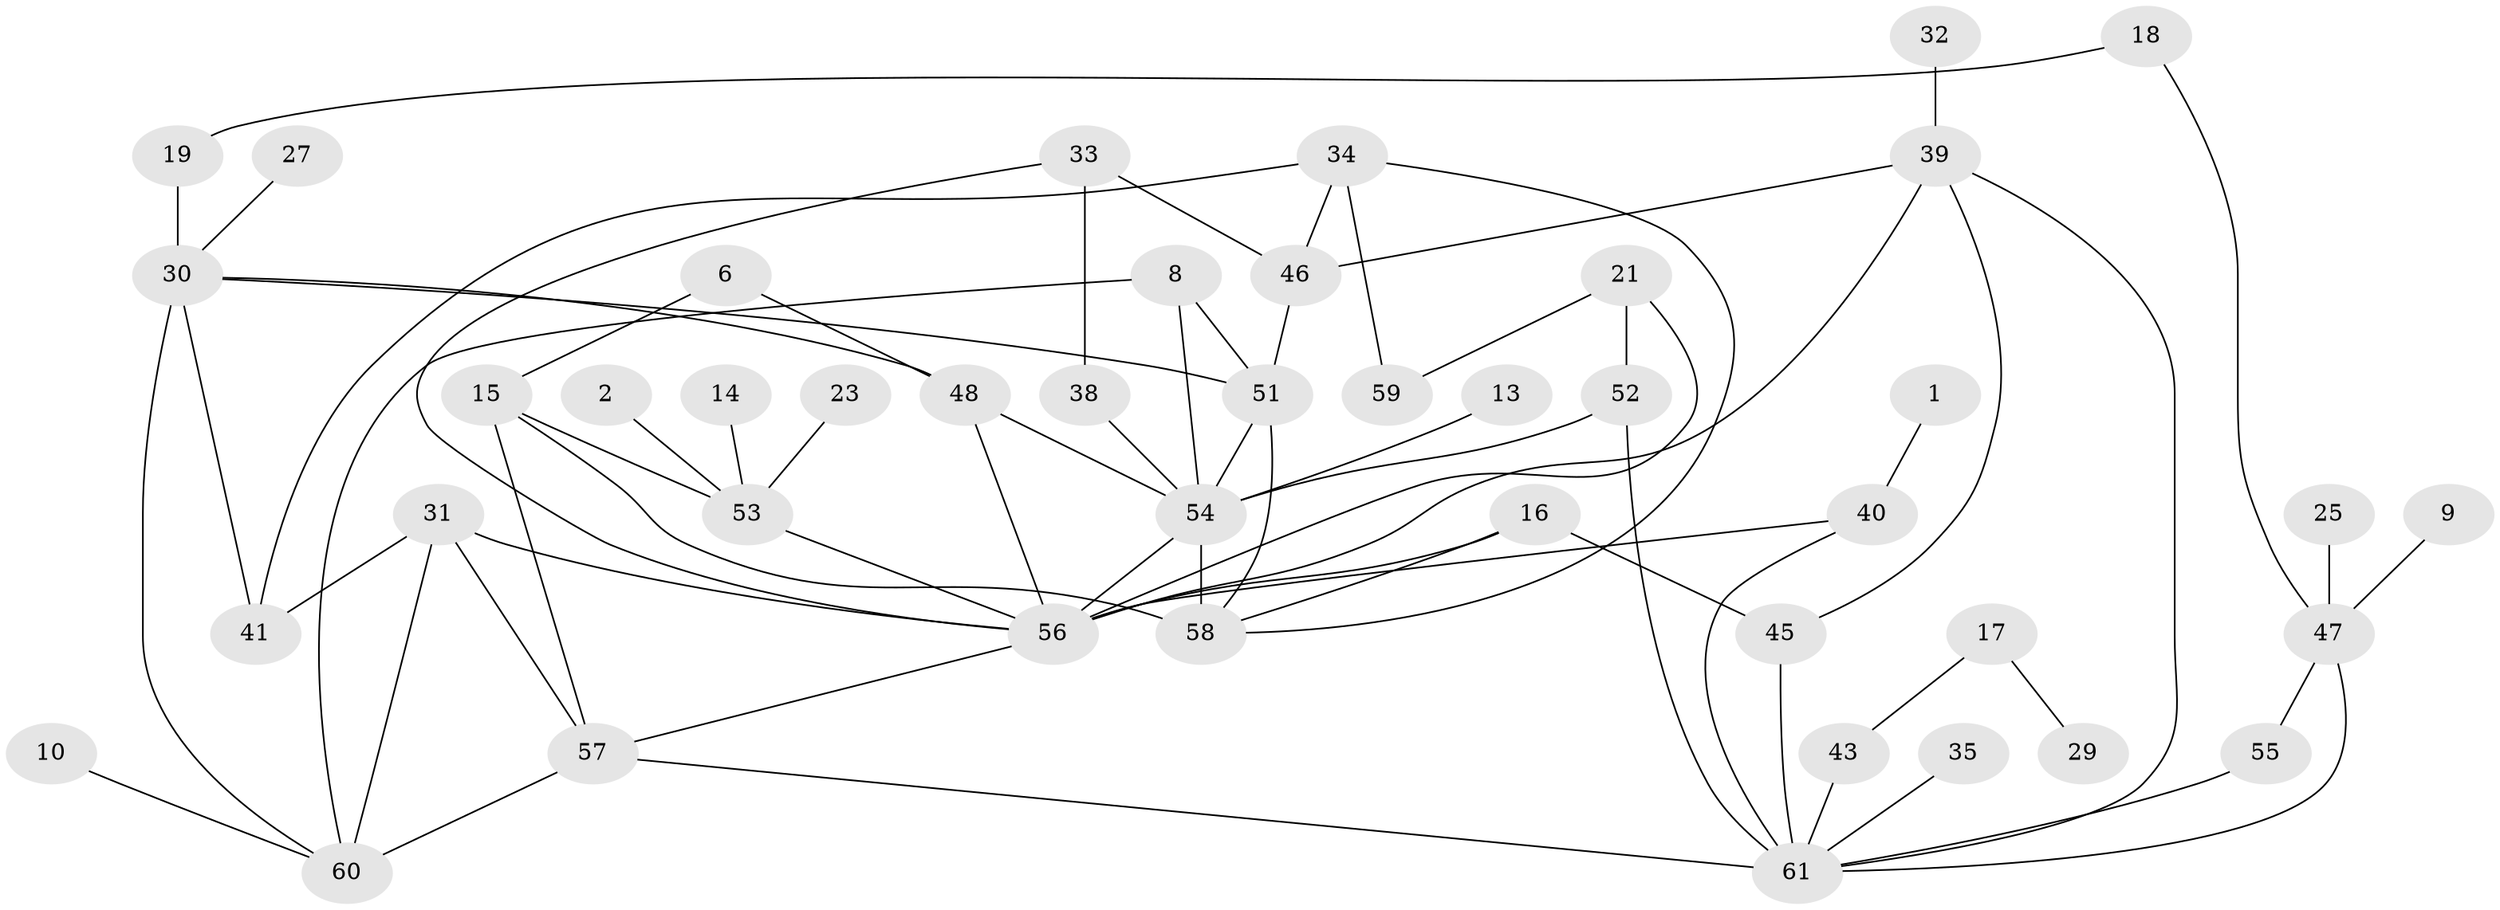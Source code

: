 // original degree distribution, {1: 0.19008264462809918, 4: 0.0743801652892562, 3: 0.2066115702479339, 2: 0.30578512396694213, 0: 0.1322314049586777, 6: 0.01652892561983471, 8: 0.024793388429752067, 5: 0.049586776859504134}
// Generated by graph-tools (version 1.1) at 2025/25/03/09/25 03:25:21]
// undirected, 44 vertices, 70 edges
graph export_dot {
graph [start="1"]
  node [color=gray90,style=filled];
  1;
  2;
  6;
  8;
  9;
  10;
  13;
  14;
  15;
  16;
  17;
  18;
  19;
  21;
  23;
  25;
  27;
  29;
  30;
  31;
  32;
  33;
  34;
  35;
  38;
  39;
  40;
  41;
  43;
  45;
  46;
  47;
  48;
  51;
  52;
  53;
  54;
  55;
  56;
  57;
  58;
  59;
  60;
  61;
  1 -- 40 [weight=1.0];
  2 -- 53 [weight=1.0];
  6 -- 15 [weight=1.0];
  6 -- 48 [weight=1.0];
  8 -- 51 [weight=1.0];
  8 -- 54 [weight=1.0];
  8 -- 60 [weight=1.0];
  9 -- 47 [weight=1.0];
  10 -- 60 [weight=2.0];
  13 -- 54 [weight=1.0];
  14 -- 53 [weight=1.0];
  15 -- 53 [weight=1.0];
  15 -- 57 [weight=1.0];
  15 -- 58 [weight=1.0];
  16 -- 45 [weight=1.0];
  16 -- 56 [weight=1.0];
  16 -- 58 [weight=1.0];
  17 -- 29 [weight=1.0];
  17 -- 43 [weight=1.0];
  18 -- 19 [weight=1.0];
  18 -- 47 [weight=1.0];
  19 -- 30 [weight=1.0];
  21 -- 52 [weight=1.0];
  21 -- 56 [weight=1.0];
  21 -- 59 [weight=1.0];
  23 -- 53 [weight=1.0];
  25 -- 47 [weight=1.0];
  27 -- 30 [weight=1.0];
  30 -- 41 [weight=1.0];
  30 -- 48 [weight=1.0];
  30 -- 51 [weight=1.0];
  30 -- 60 [weight=1.0];
  31 -- 41 [weight=1.0];
  31 -- 56 [weight=1.0];
  31 -- 57 [weight=1.0];
  31 -- 60 [weight=1.0];
  32 -- 39 [weight=1.0];
  33 -- 38 [weight=1.0];
  33 -- 46 [weight=1.0];
  33 -- 56 [weight=1.0];
  34 -- 41 [weight=1.0];
  34 -- 46 [weight=1.0];
  34 -- 58 [weight=1.0];
  34 -- 59 [weight=1.0];
  35 -- 61 [weight=1.0];
  38 -- 54 [weight=2.0];
  39 -- 45 [weight=1.0];
  39 -- 46 [weight=1.0];
  39 -- 56 [weight=1.0];
  39 -- 61 [weight=1.0];
  40 -- 56 [weight=1.0];
  40 -- 61 [weight=1.0];
  43 -- 61 [weight=1.0];
  45 -- 61 [weight=1.0];
  46 -- 51 [weight=1.0];
  47 -- 55 [weight=1.0];
  47 -- 61 [weight=1.0];
  48 -- 54 [weight=1.0];
  48 -- 56 [weight=1.0];
  51 -- 54 [weight=1.0];
  51 -- 58 [weight=1.0];
  52 -- 54 [weight=1.0];
  52 -- 61 [weight=1.0];
  53 -- 56 [weight=1.0];
  54 -- 56 [weight=1.0];
  54 -- 58 [weight=3.0];
  55 -- 61 [weight=1.0];
  56 -- 57 [weight=1.0];
  57 -- 60 [weight=2.0];
  57 -- 61 [weight=2.0];
}
